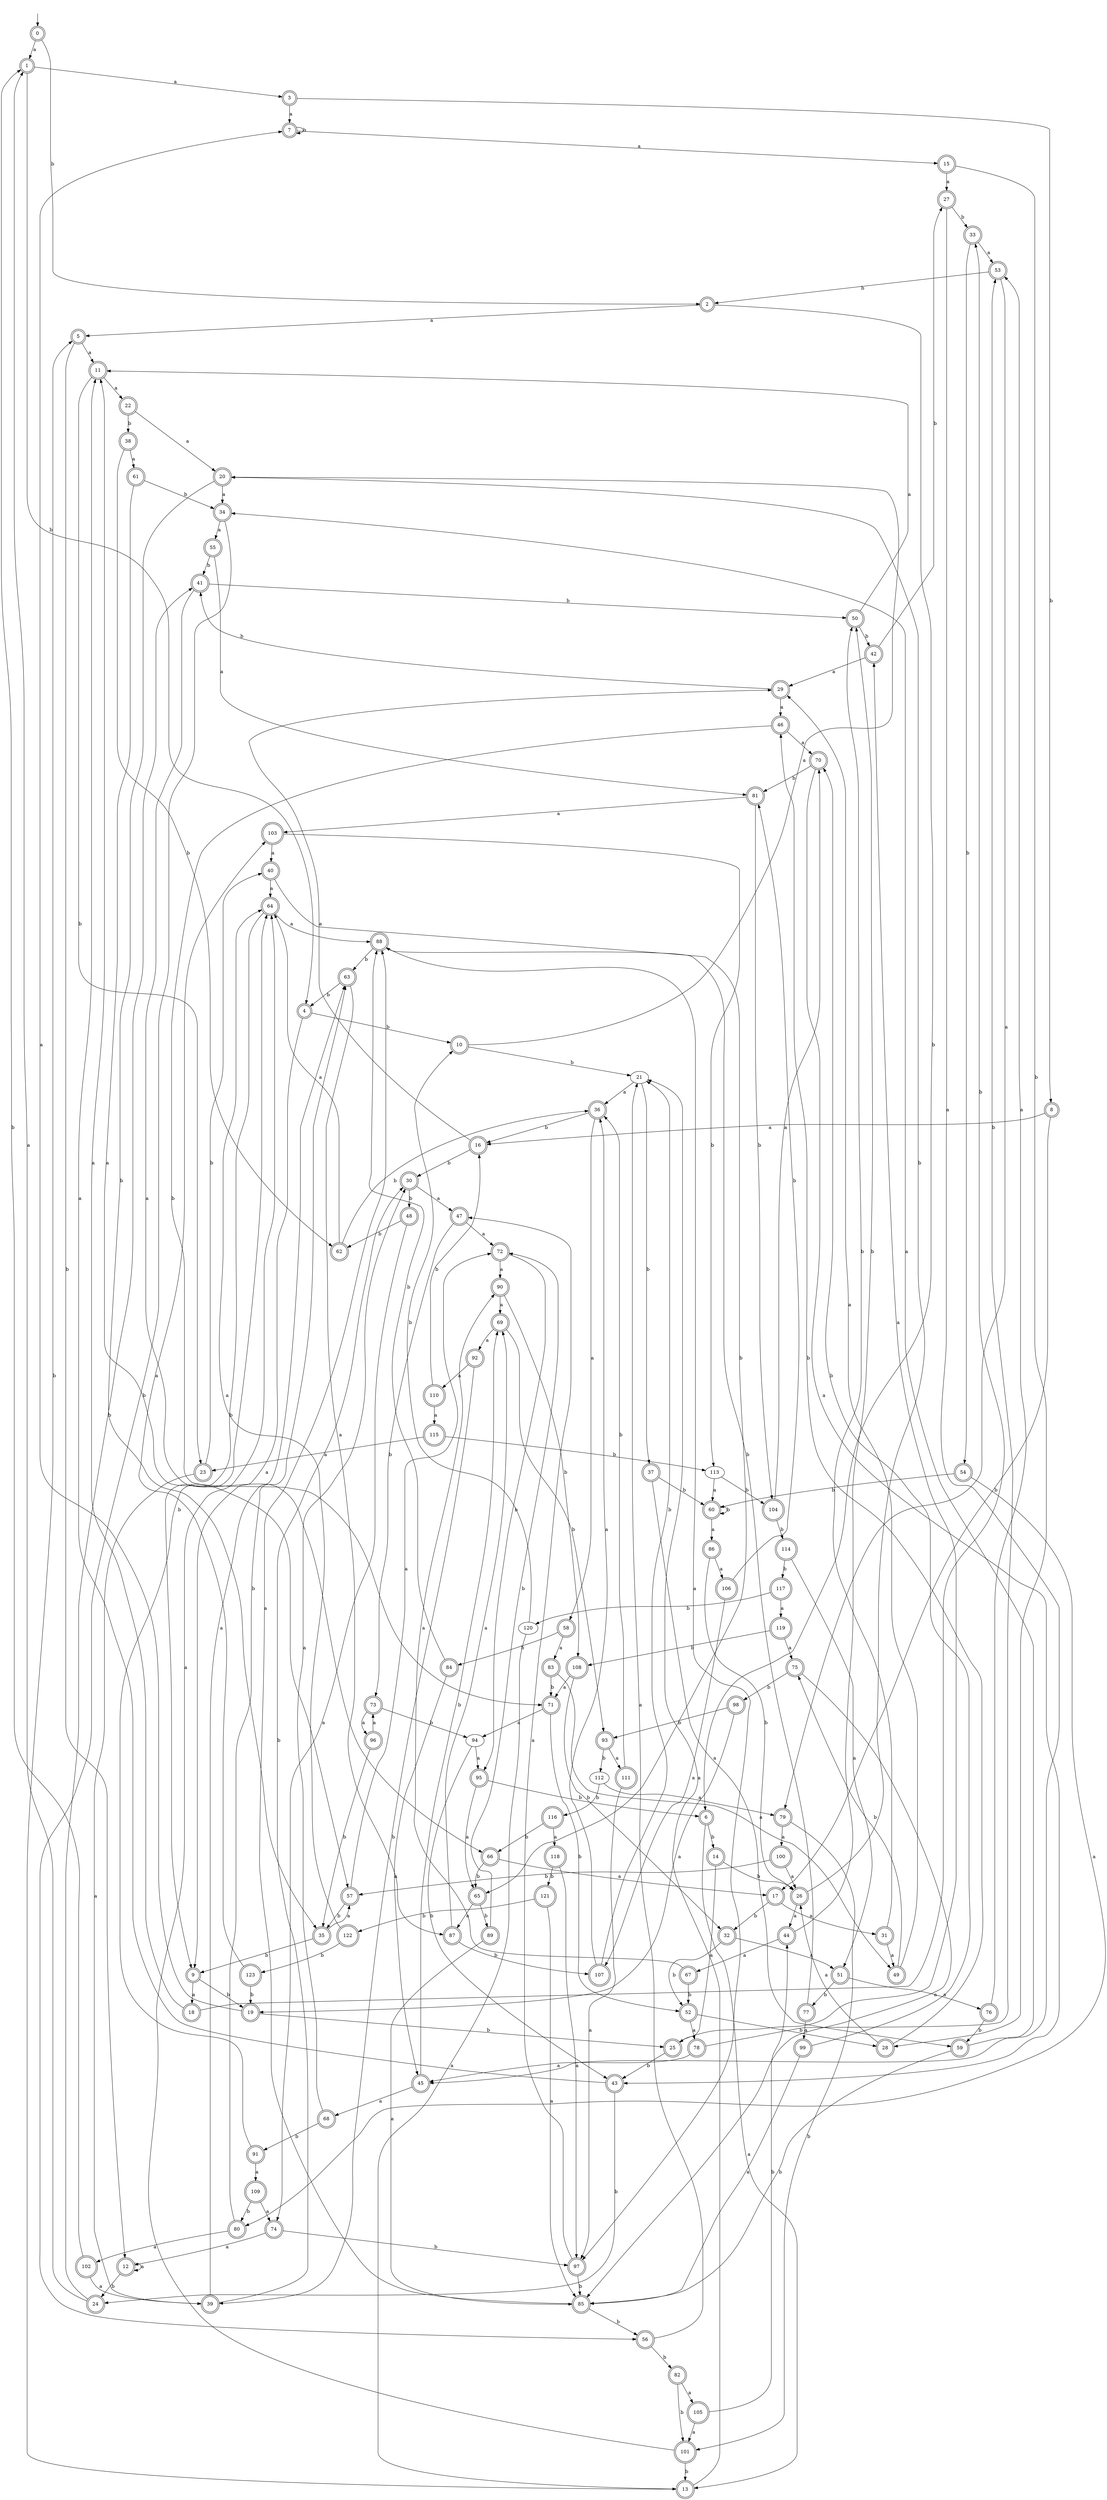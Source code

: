 digraph RandomDFA {
  __start0 [label="", shape=none];
  __start0 -> 0 [label=""];
  0 [shape=circle] [shape=doublecircle]
  0 -> 1 [label="a"]
  0 -> 2 [label="b"]
  1 [shape=doublecircle]
  1 -> 3 [label="a"]
  1 -> 4 [label="b"]
  2 [shape=doublecircle]
  2 -> 5 [label="a"]
  2 -> 6 [label="b"]
  3 [shape=doublecircle]
  3 -> 7 [label="a"]
  3 -> 8 [label="b"]
  4 [shape=doublecircle]
  4 -> 9 [label="a"]
  4 -> 10 [label="b"]
  5 [shape=doublecircle]
  5 -> 11 [label="a"]
  5 -> 12 [label="b"]
  6 [shape=doublecircle]
  6 -> 13 [label="a"]
  6 -> 14 [label="b"]
  7 [shape=doublecircle]
  7 -> 15 [label="a"]
  7 -> 7 [label="b"]
  8 [shape=doublecircle]
  8 -> 16 [label="a"]
  8 -> 17 [label="b"]
  9 [shape=doublecircle]
  9 -> 18 [label="a"]
  9 -> 19 [label="b"]
  10 [shape=doublecircle]
  10 -> 20 [label="a"]
  10 -> 21 [label="b"]
  11 [shape=doublecircle]
  11 -> 22 [label="a"]
  11 -> 23 [label="b"]
  12 [shape=doublecircle]
  12 -> 12 [label="a"]
  12 -> 24 [label="b"]
  13 [shape=doublecircle]
  13 -> 21 [label="a"]
  13 -> 5 [label="b"]
  14 [shape=doublecircle]
  14 -> 25 [label="a"]
  14 -> 26 [label="b"]
  15 [shape=doublecircle]
  15 -> 27 [label="a"]
  15 -> 28 [label="b"]
  16 [shape=doublecircle]
  16 -> 29 [label="a"]
  16 -> 30 [label="b"]
  17 [shape=doublecircle]
  17 -> 31 [label="a"]
  17 -> 32 [label="b"]
  18 [shape=doublecircle]
  18 -> 11 [label="a"]
  18 -> 33 [label="b"]
  19 [shape=doublecircle]
  19 -> 7 [label="a"]
  19 -> 25 [label="b"]
  20 [shape=doublecircle]
  20 -> 34 [label="a"]
  20 -> 35 [label="b"]
  21
  21 -> 36 [label="a"]
  21 -> 37 [label="b"]
  22 [shape=doublecircle]
  22 -> 20 [label="a"]
  22 -> 38 [label="b"]
  23 [shape=doublecircle]
  23 -> 39 [label="a"]
  23 -> 40 [label="b"]
  24 [shape=doublecircle]
  24 -> 1 [label="a"]
  24 -> 41 [label="b"]
  25 [shape=doublecircle]
  25 -> 42 [label="a"]
  25 -> 43 [label="b"]
  26 [shape=doublecircle]
  26 -> 44 [label="a"]
  26 -> 20 [label="b"]
  27 [shape=doublecircle]
  27 -> 45 [label="a"]
  27 -> 33 [label="b"]
  28 [shape=doublecircle]
  28 -> 26 [label="a"]
  28 -> 46 [label="b"]
  29 [shape=doublecircle]
  29 -> 46 [label="a"]
  29 -> 41 [label="b"]
  30 [shape=doublecircle]
  30 -> 47 [label="a"]
  30 -> 48 [label="b"]
  31 [shape=doublecircle]
  31 -> 49 [label="a"]
  31 -> 50 [label="b"]
  32 [shape=doublecircle]
  32 -> 51 [label="a"]
  32 -> 52 [label="b"]
  33 [shape=doublecircle]
  33 -> 53 [label="a"]
  33 -> 54 [label="b"]
  34 [shape=doublecircle]
  34 -> 55 [label="a"]
  34 -> 56 [label="b"]
  35 [shape=doublecircle]
  35 -> 57 [label="a"]
  35 -> 9 [label="b"]
  36 [shape=doublecircle]
  36 -> 58 [label="a"]
  36 -> 16 [label="b"]
  37 [shape=doublecircle]
  37 -> 59 [label="a"]
  37 -> 60 [label="b"]
  38 [shape=doublecircle]
  38 -> 61 [label="a"]
  38 -> 62 [label="b"]
  39 [shape=doublecircle]
  39 -> 63 [label="a"]
  39 -> 30 [label="b"]
  40 [shape=doublecircle]
  40 -> 64 [label="a"]
  40 -> 65 [label="b"]
  41 [shape=doublecircle]
  41 -> 66 [label="a"]
  41 -> 50 [label="b"]
  42 [shape=doublecircle]
  42 -> 29 [label="a"]
  42 -> 27 [label="b"]
  43 [shape=doublecircle]
  43 -> 11 [label="a"]
  43 -> 24 [label="b"]
  44 [shape=doublecircle]
  44 -> 67 [label="a"]
  44 -> 50 [label="b"]
  45 [shape=doublecircle]
  45 -> 68 [label="a"]
  45 -> 69 [label="b"]
  46 [shape=doublecircle]
  46 -> 70 [label="a"]
  46 -> 71 [label="b"]
  47 [shape=doublecircle]
  47 -> 72 [label="a"]
  47 -> 73 [label="b"]
  48 [shape=doublecircle]
  48 -> 74 [label="a"]
  48 -> 62 [label="b"]
  49 [shape=doublecircle]
  49 -> 29 [label="a"]
  49 -> 75 [label="b"]
  50 [shape=doublecircle]
  50 -> 11 [label="a"]
  50 -> 42 [label="b"]
  51 [shape=doublecircle]
  51 -> 76 [label="a"]
  51 -> 77 [label="b"]
  52 [shape=doublecircle]
  52 -> 78 [label="a"]
  52 -> 28 [label="b"]
  53 [shape=doublecircle]
  53 -> 79 [label="a"]
  53 -> 2 [label="b"]
  54 [shape=doublecircle]
  54 -> 80 [label="a"]
  54 -> 60 [label="b"]
  55 [shape=doublecircle]
  55 -> 81 [label="a"]
  55 -> 41 [label="b"]
  56 [shape=doublecircle]
  56 -> 21 [label="a"]
  56 -> 82 [label="b"]
  57 [shape=doublecircle]
  57 -> 72 [label="a"]
  57 -> 35 [label="b"]
  58 [shape=doublecircle]
  58 -> 83 [label="a"]
  58 -> 84 [label="b"]
  59 [shape=doublecircle]
  59 -> 34 [label="a"]
  59 -> 85 [label="b"]
  60 [shape=doublecircle]
  60 -> 86 [label="a"]
  60 -> 60 [label="b"]
  61 [shape=doublecircle]
  61 -> 57 [label="a"]
  61 -> 34 [label="b"]
  62 [shape=doublecircle]
  62 -> 64 [label="a"]
  62 -> 36 [label="b"]
  63 [shape=doublecircle]
  63 -> 87 [label="a"]
  63 -> 4 [label="b"]
  64 [shape=doublecircle]
  64 -> 88 [label="a"]
  64 -> 9 [label="b"]
  65 [shape=doublecircle]
  65 -> 87 [label="a"]
  65 -> 89 [label="b"]
  66 [shape=doublecircle]
  66 -> 17 [label="a"]
  66 -> 65 [label="b"]
  67 [shape=doublecircle]
  67 -> 90 [label="a"]
  67 -> 52 [label="b"]
  68 [shape=doublecircle]
  68 -> 30 [label="a"]
  68 -> 91 [label="b"]
  69 [shape=doublecircle]
  69 -> 92 [label="a"]
  69 -> 93 [label="b"]
  70 [shape=doublecircle]
  70 -> 43 [label="a"]
  70 -> 81 [label="b"]
  71 [shape=doublecircle]
  71 -> 94 [label="a"]
  71 -> 52 [label="b"]
  72 [shape=doublecircle]
  72 -> 90 [label="a"]
  72 -> 95 [label="b"]
  73 [shape=doublecircle]
  73 -> 96 [label="a"]
  73 -> 94 [label="b"]
  74 [shape=doublecircle]
  74 -> 12 [label="a"]
  74 -> 97 [label="b"]
  75 [shape=doublecircle]
  75 -> 85 [label="a"]
  75 -> 98 [label="b"]
  76 [shape=doublecircle]
  76 -> 53 [label="a"]
  76 -> 59 [label="b"]
  77 [shape=doublecircle]
  77 -> 99 [label="a"]
  77 -> 88 [label="b"]
  78 [shape=doublecircle]
  78 -> 45 [label="a"]
  78 -> 53 [label="b"]
  79 [shape=doublecircle]
  79 -> 100 [label="a"]
  79 -> 101 [label="b"]
  80 [shape=doublecircle]
  80 -> 102 [label="a"]
  80 -> 63 [label="b"]
  81 [shape=doublecircle]
  81 -> 103 [label="a"]
  81 -> 104 [label="b"]
  82 [shape=doublecircle]
  82 -> 105 [label="a"]
  82 -> 101 [label="b"]
  83 [shape=doublecircle]
  83 -> 49 [label="a"]
  83 -> 71 [label="b"]
  84 [shape=doublecircle]
  84 -> 45 [label="a"]
  84 -> 88 [label="b"]
  85 [shape=doublecircle]
  85 -> 88 [label="a"]
  85 -> 56 [label="b"]
  86 [shape=doublecircle]
  86 -> 106 [label="a"]
  86 -> 26 [label="b"]
  87 [shape=doublecircle]
  87 -> 69 [label="a"]
  87 -> 107 [label="b"]
  88 [shape=doublecircle]
  88 -> 97 [label="a"]
  88 -> 63 [label="b"]
  89 [shape=doublecircle]
  89 -> 85 [label="a"]
  89 -> 72 [label="b"]
  90 [shape=doublecircle]
  90 -> 69 [label="a"]
  90 -> 108 [label="b"]
  91 [shape=doublecircle]
  91 -> 109 [label="a"]
  91 -> 64 [label="b"]
  92 [shape=doublecircle]
  92 -> 110 [label="a"]
  92 -> 39 [label="b"]
  93 [shape=doublecircle]
  93 -> 111 [label="a"]
  93 -> 112 [label="b"]
  94
  94 -> 95 [label="a"]
  94 -> 43 [label="b"]
  95 [shape=doublecircle]
  95 -> 65 [label="a"]
  95 -> 6 [label="b"]
  96 [shape=doublecircle]
  96 -> 73 [label="a"]
  96 -> 35 [label="b"]
  97 [shape=doublecircle]
  97 -> 47 [label="a"]
  97 -> 85 [label="b"]
  98 [shape=doublecircle]
  98 -> 19 [label="a"]
  98 -> 93 [label="b"]
  99 [shape=doublecircle]
  99 -> 85 [label="a"]
  99 -> 70 [label="b"]
  100 [shape=doublecircle]
  100 -> 26 [label="a"]
  100 -> 57 [label="b"]
  101 [shape=doublecircle]
  101 -> 64 [label="a"]
  101 -> 13 [label="b"]
  102 [shape=doublecircle]
  102 -> 39 [label="a"]
  102 -> 1 [label="b"]
  103 [shape=doublecircle]
  103 -> 40 [label="a"]
  103 -> 113 [label="b"]
  104 [shape=doublecircle]
  104 -> 70 [label="a"]
  104 -> 114 [label="b"]
  105 [shape=doublecircle]
  105 -> 101 [label="a"]
  105 -> 44 [label="b"]
  106 [shape=doublecircle]
  106 -> 107 [label="a"]
  106 -> 81 [label="b"]
  107 [shape=doublecircle]
  107 -> 36 [label="a"]
  107 -> 21 [label="b"]
  108 [shape=doublecircle]
  108 -> 71 [label="a"]
  108 -> 32 [label="b"]
  109 [shape=doublecircle]
  109 -> 74 [label="a"]
  109 -> 80 [label="b"]
  110 [shape=doublecircle]
  110 -> 115 [label="a"]
  110 -> 16 [label="b"]
  111 [shape=doublecircle]
  111 -> 97 [label="a"]
  111 -> 36 [label="b"]
  112
  112 -> 79 [label="a"]
  112 -> 116 [label="b"]
  113
  113 -> 60 [label="a"]
  113 -> 104 [label="b"]
  114 [shape=doublecircle]
  114 -> 51 [label="a"]
  114 -> 117 [label="b"]
  115 [shape=doublecircle]
  115 -> 23 [label="a"]
  115 -> 113 [label="b"]
  116 [shape=doublecircle]
  116 -> 118 [label="a"]
  116 -> 66 [label="b"]
  117 [shape=doublecircle]
  117 -> 119 [label="a"]
  117 -> 120 [label="b"]
  118 [shape=doublecircle]
  118 -> 97 [label="a"]
  118 -> 121 [label="b"]
  119 [shape=doublecircle]
  119 -> 75 [label="a"]
  119 -> 108 [label="b"]
  120
  120 -> 13 [label="a"]
  120 -> 10 [label="b"]
  121 [shape=doublecircle]
  121 -> 85 [label="a"]
  121 -> 122 [label="b"]
  122 [shape=doublecircle]
  122 -> 64 [label="a"]
  122 -> 123 [label="b"]
  123 [shape=doublecircle]
  123 -> 103 [label="a"]
  123 -> 19 [label="b"]
}
